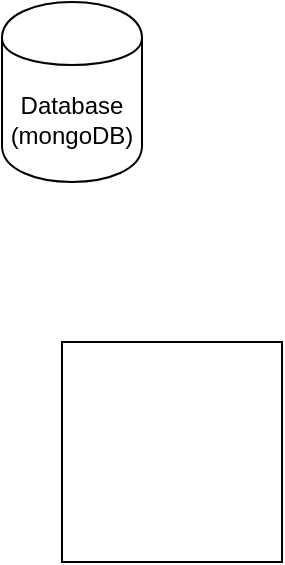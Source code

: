 <mxfile version="10.6.1" type="github"><diagram id="dV8X5NK_n6pwrdnQcXCx" name="Page-1"><mxGraphModel dx="918" dy="542" grid="1" gridSize="10" guides="1" tooltips="1" connect="1" arrows="1" fold="1" page="1" pageScale="1" pageWidth="827" pageHeight="1169" math="0" shadow="0"><root><mxCell id="0"/><mxCell id="1" parent="0"/><mxCell id="xO52WqcfEWfslr_U7u06-1" value="" style="whiteSpace=wrap;html=1;aspect=fixed;" vertex="1" parent="1"><mxGeometry x="330" y="230" width="110" height="110" as="geometry"/></mxCell><mxCell id="xO52WqcfEWfslr_U7u06-2" value="Database&lt;br&gt;(mongoDB)&lt;br&gt;" style="shape=cylinder;whiteSpace=wrap;html=1;boundedLbl=1;backgroundOutline=1;" vertex="1" parent="1"><mxGeometry x="300" y="60" width="70" height="90" as="geometry"/></mxCell></root></mxGraphModel></diagram></mxfile>